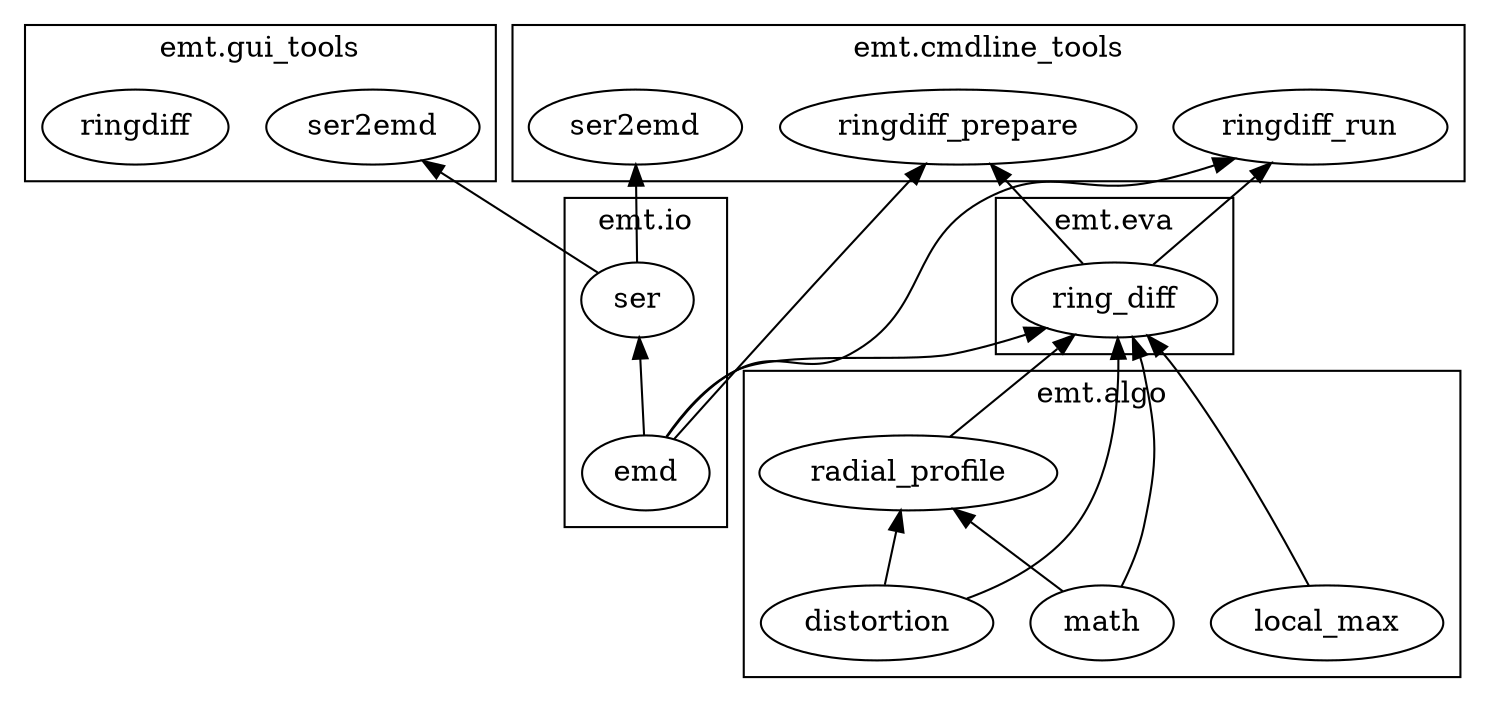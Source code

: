 digraph modules {
    rankdir = BT;
    labelloc = "b";
    //concentrate = true;

    subgraph "cluster_emt.io"{
    label = "emt.io";
    
    "emt.io.emd" [label="emd"];
    
    "emt.io.ser" [label="ser"];

    
    }
    
    subgraph "cluster_emt.algo"{
    label = "emt.algo";
    
    "emt.algo.local_max" [label="local_max"];
    "emt.algo.distortion" [label="distortion"];
    "emt.algo.radial_profile" [label="radial_profile"];
    "emt.algo.math" [label="math"];
    
    }
    
    subgraph "cluster_emt.eva"{
    label = "emt.eva";
    
    "emt.eva.ring_diff" [label="ring_diff"];

    
    }
    
    subgraph "cluster_emt.cmdline_tools" {
    label = "emt.cmdline_tools";
    
    "emt.cmdline_tools.ser2emd" [label="ser2emd"];
    "emt.cmdline_tools.ringdiff_prepare" [label="ringdiff_prepare"];
    "emt.cmdline_tools.ringdiff_run" [label="ringdiff_run"];

    }
    
    subgraph "cluster_emt.gui_tools" {
    label = "emt.gui_tools";
    
    "emt.gui_tools.ser2emd" [label="ser2emd"];
    "emt.gui_tools.ringdiff" [label="ringdiff"];
    
    }
    
    "emt.io.emd" -> "emt.io.ser";
    
    "emt.algo.distortion" -> "emt.algo.radial_profile";
    "emt.algo.math" -> "emt.algo.radial_profile";
    
    "emt.algo.local_max" -> "emt.eva.ring_diff";
    "emt.algo.distortion" -> "emt.eva.ring_diff";
    "emt.algo.radial_profile" -> "emt.eva.ring_diff";
    "emt.algo.math" -> "emt.eva.ring_diff";
    "emt.io.emd" -> "emt.eva.ring_diff";
    
    "emt.io.ser" -> "emt.cmdline_tools.ser2emd";
    
    "emt.io.emd" -> "emt.cmdline_tools.ringdiff_prepare";
    "emt.eva.ring_diff" -> "emt.cmdline_tools.ringdiff_prepare";
    
    "emt.io.emd" -> "emt.cmdline_tools.ringdiff_run";
    "emt.eva.ring_diff" -> "emt.cmdline_tools.ringdiff_run";
    
    "emt.io.ser" -> "emt.gui_tools.ser2emd";
}
